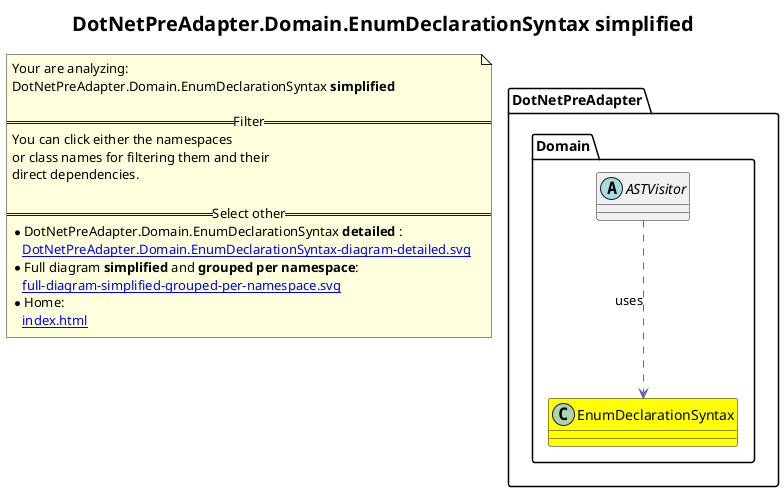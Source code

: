 @startuml
skinparam linetype ortho
title <size:20>DotNetPreAdapter.Domain.EnumDeclarationSyntax **simplified** </size>
note "Your are analyzing:\nDotNetPreAdapter.Domain.EnumDeclarationSyntax **simplified** \n\n==Filter==\nYou can click either the namespaces \nor class names for filtering them and their\ndirect dependencies.\n\n==Select other==\n* DotNetPreAdapter.Domain.EnumDeclarationSyntax **detailed** :\n   [[DotNetPreAdapter.Domain.EnumDeclarationSyntax-diagram-detailed.svg]]\n* Full diagram **simplified** and **grouped per namespace**:\n   [[full-diagram-simplified-grouped-per-namespace.svg]]\n* Home:\n   [[index.html]]" as FloatingNote
class DotNetPreAdapter.Domain.EnumDeclarationSyntax [[DotNetPreAdapter.Domain.EnumDeclarationSyntax-diagram-simplified.svg]] #yellow {
}
  abstract class DotNetPreAdapter.Domain.ASTVisitor [[DotNetPreAdapter.Domain.ASTVisitor-diagram-simplified.svg]]  {
  }
 ' *************************************** 
 ' *************************************** 
 ' *************************************** 
' Class relations extracted from namespace:
' 
' Class relations extracted from namespace:
' DotNetPreAdapter.Domain
DotNetPreAdapter.Domain.ASTVisitor .[#6060BB].> DotNetPreAdapter.Domain.EnumDeclarationSyntax  : uses 
@enduml